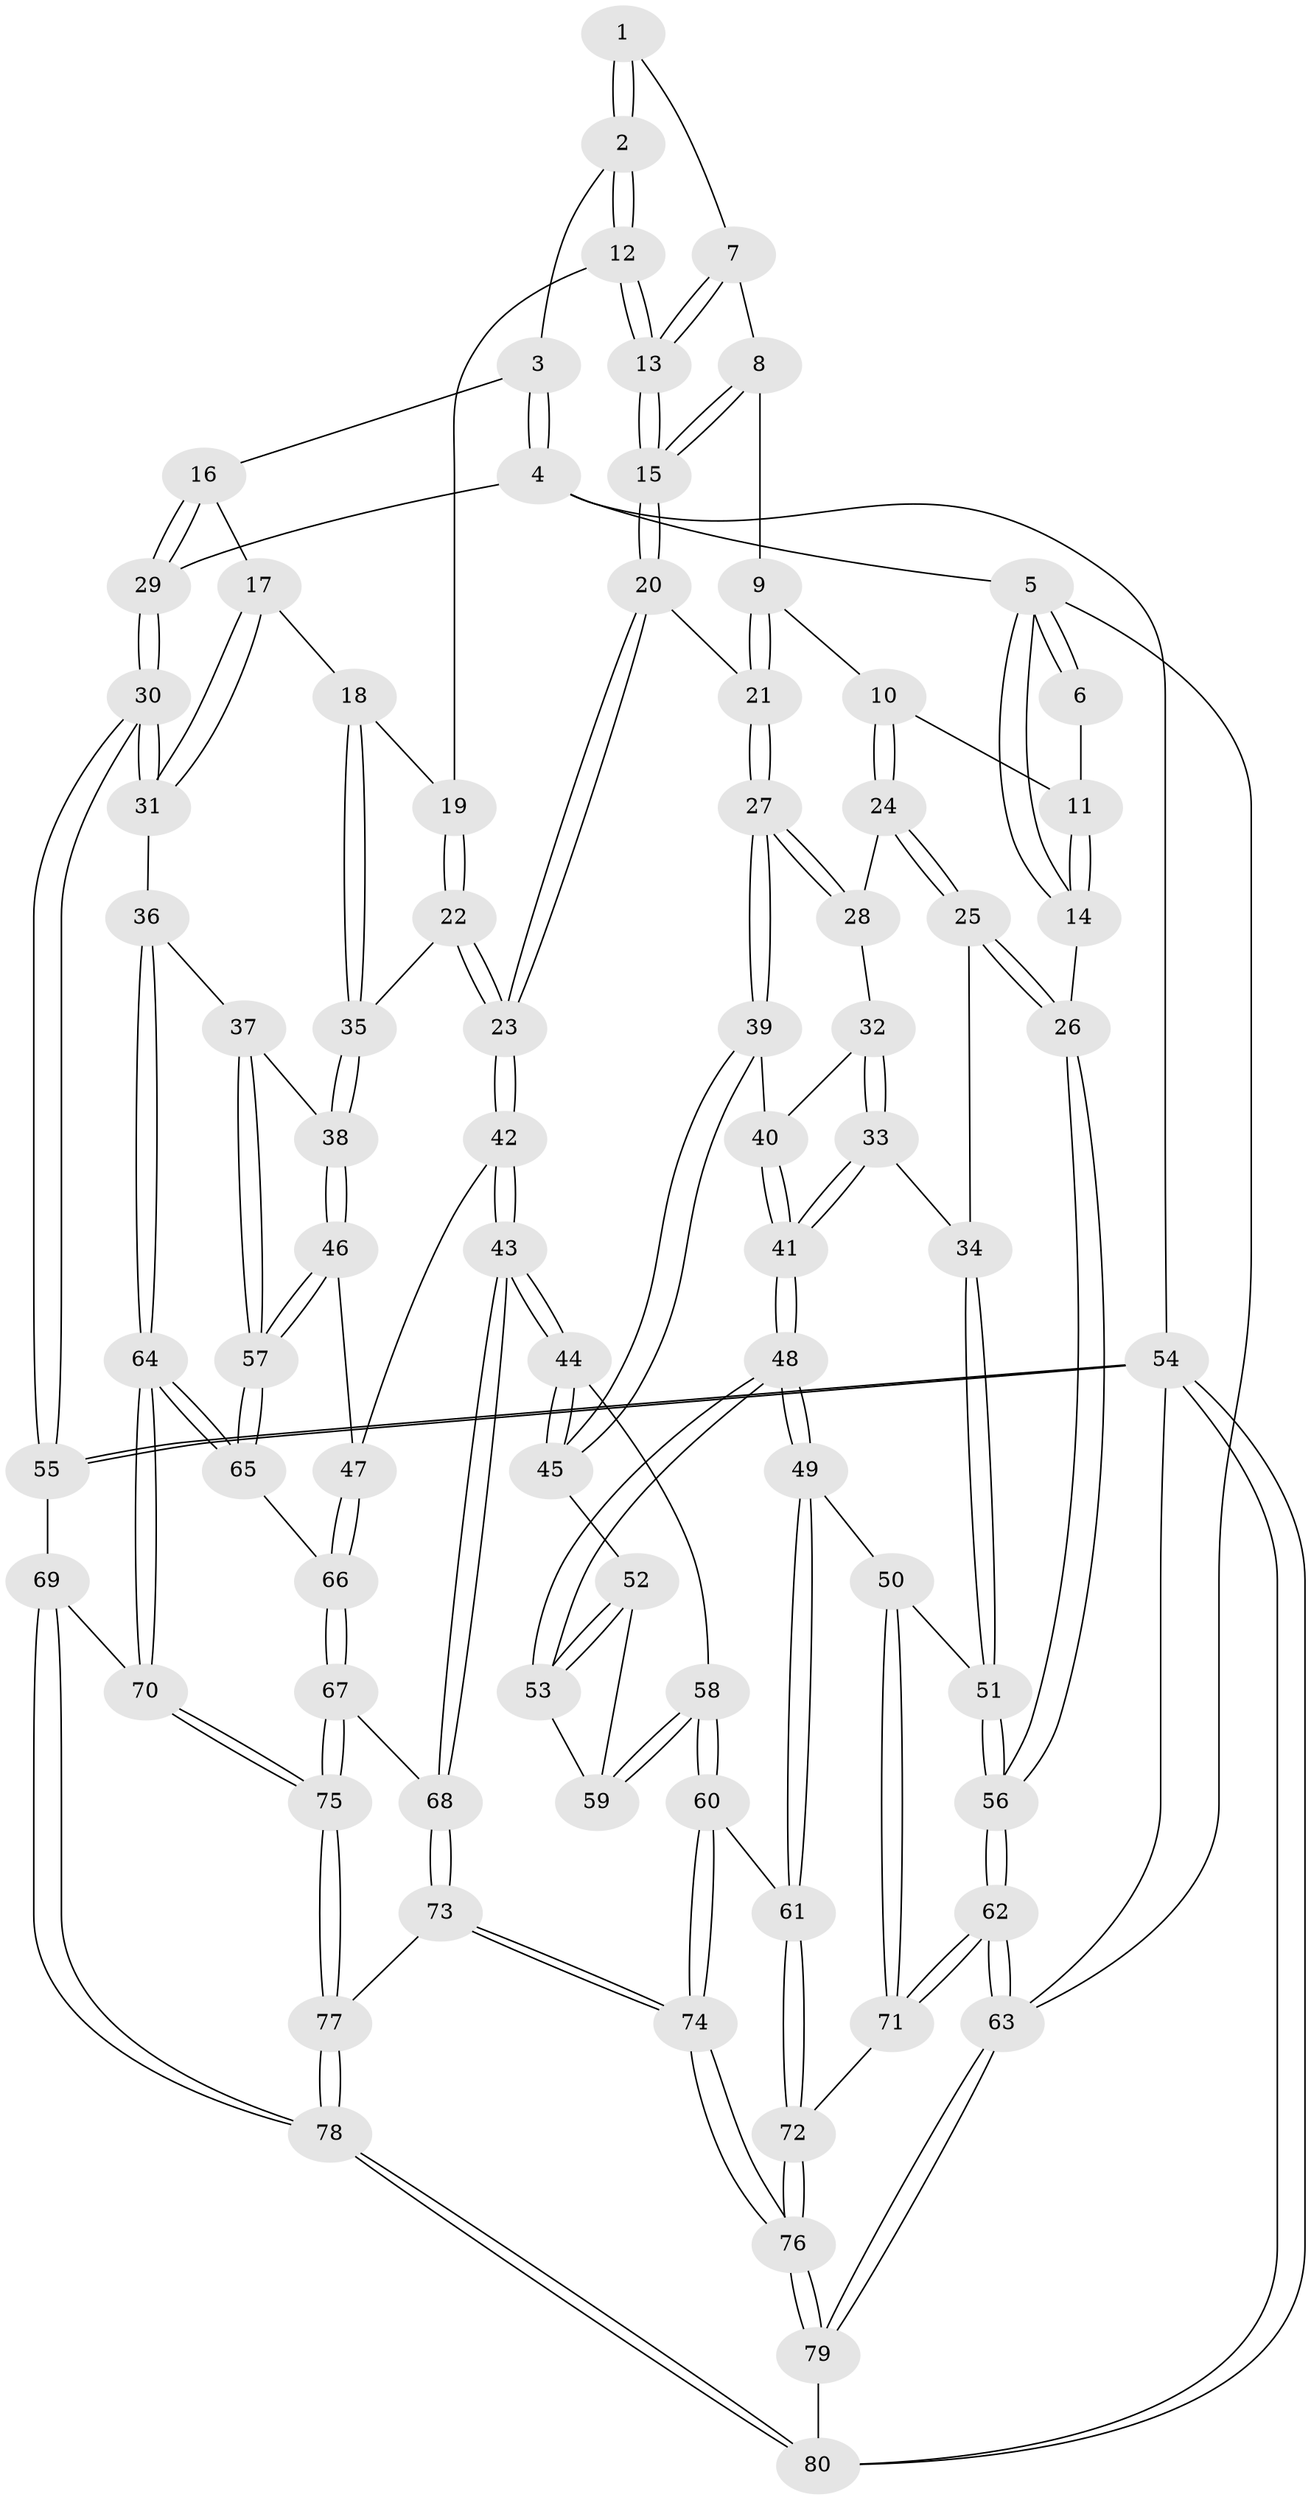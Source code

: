 // coarse degree distribution, {6: 0.125, 5: 0.3333333333333333, 3: 0.08333333333333333, 4: 0.4166666666666667, 2: 0.041666666666666664}
// Generated by graph-tools (version 1.1) at 2025/21/03/04/25 18:21:26]
// undirected, 80 vertices, 197 edges
graph export_dot {
graph [start="1"]
  node [color=gray90,style=filled];
  1 [pos="+0.4167124528773044+0"];
  2 [pos="+0.7324699264994471+0"];
  3 [pos="+0.9130735771249219+0"];
  4 [pos="+1+0"];
  5 [pos="+0+0"];
  6 [pos="+0.22854491180241335+0"];
  7 [pos="+0.38677796691172833+0"];
  8 [pos="+0.3625932926072354+0.06731766072350989"];
  9 [pos="+0.2349810730025334+0.1693762583029283"];
  10 [pos="+0.15015328793644855+0.173595948529574"];
  11 [pos="+0.14661569268355987+0.07922954160503427"];
  12 [pos="+0.6290711493357025+0.12338561861057848"];
  13 [pos="+0.5291329704134553+0.20611720833000963"];
  14 [pos="+0+0"];
  15 [pos="+0.4549901084767797+0.29075553402492577"];
  16 [pos="+0.8410970697787219+0.2600917200336864"];
  17 [pos="+0.8277913509877755+0.3078081885732795"];
  18 [pos="+0.7803814204841869+0.3327701814234111"];
  19 [pos="+0.6539942293546898+0.17641330912907519"];
  20 [pos="+0.44044930585600484+0.3396646291039072"];
  21 [pos="+0.4264133473830353+0.3461954140804009"];
  22 [pos="+0.6056522015522803+0.41322790870350196"];
  23 [pos="+0.6028786286235642+0.41429534221493086"];
  24 [pos="+0.06707538698834253+0.2615271583520179"];
  25 [pos="+0+0.3145303116232823"];
  26 [pos="+0+0.30939197786253153"];
  27 [pos="+0.3902322361268878+0.3809639179895854"];
  28 [pos="+0.19247795354570832+0.34993909283978314"];
  29 [pos="+1+0.18802988850263574"];
  30 [pos="+1+0.4486510423900872"];
  31 [pos="+1+0.4488589761159653"];
  32 [pos="+0.1836105142047207+0.4410492391500085"];
  33 [pos="+0.03658801834301334+0.4634396693951353"];
  34 [pos="+0.009764972853715371+0.4504117532738615"];
  35 [pos="+0.7416197968678389+0.3837653953580273"];
  36 [pos="+1+0.4821897350892687"];
  37 [pos="+0.9305628776914995+0.519110542154701"];
  38 [pos="+0.808382867012655+0.5098306368684636"];
  39 [pos="+0.37225470280117756+0.4446401962257661"];
  40 [pos="+0.1892536996675307+0.47427108728274514"];
  41 [pos="+0.1657525196585422+0.544970827059257"];
  42 [pos="+0.6031713289989893+0.5554612008748603"];
  43 [pos="+0.44592084936601106+0.6620753437303563"];
  44 [pos="+0.40432665881841506+0.6377972376928391"];
  45 [pos="+0.36661590004373645+0.49365535656595194"];
  46 [pos="+0.7784387073373126+0.5696796419165955"];
  47 [pos="+0.6777338523634237+0.61279986187438"];
  48 [pos="+0.1723463961556946+0.5595949705709892"];
  49 [pos="+0.13251557780162024+0.655159862341274"];
  50 [pos="+0.11211492923077394+0.6565014526663743"];
  51 [pos="+0.06008135970735632+0.6280869822748366"];
  52 [pos="+0.30469222531007606+0.5157832663355005"];
  53 [pos="+0.17362907421028714+0.5595774185099663"];
  54 [pos="+1+1"];
  55 [pos="+1+0.7888025834728182"];
  56 [pos="+0+0.6415460303275818"];
  57 [pos="+0.8576175550335107+0.6899849343249886"];
  58 [pos="+0.34534461703561714+0.6615721781644074"];
  59 [pos="+0.25151020810508135+0.6027397695456972"];
  60 [pos="+0.28105960702235266+0.7090185704579733"];
  61 [pos="+0.15945684760507162+0.6859060137775082"];
  62 [pos="+0+0.8537377930835093"];
  63 [pos="+0+1"];
  64 [pos="+0.8755209336367167+0.7230867223315537"];
  65 [pos="+0.8594268105590374+0.6992844973502419"];
  66 [pos="+0.6847216564157287+0.6873721297014056"];
  67 [pos="+0.672594394191795+0.7191348666896227"];
  68 [pos="+0.4510204736795617+0.6741436874753002"];
  69 [pos="+0.9903126200454273+0.7988441461075468"];
  70 [pos="+0.890437452404882+0.7563496145036804"];
  71 [pos="+0+0.8370911916998098"];
  72 [pos="+0.13664113323271065+0.8888632616095664"];
  73 [pos="+0.4740455430378104+0.8125419485636233"];
  74 [pos="+0.2694938448401301+0.9854003731023117"];
  75 [pos="+0.6750661969722136+0.8926837005061946"];
  76 [pos="+0.26380349039915035+0.9944453971537401"];
  77 [pos="+0.671288307839465+0.899771640740352"];
  78 [pos="+0.7246273756963113+1"];
  79 [pos="+0.2808064712937903+1"];
  80 [pos="+0.7244215185093008+1"];
  1 -- 2;
  1 -- 2;
  1 -- 7;
  2 -- 3;
  2 -- 12;
  2 -- 12;
  3 -- 4;
  3 -- 4;
  3 -- 16;
  4 -- 5;
  4 -- 29;
  4 -- 54;
  5 -- 6;
  5 -- 6;
  5 -- 14;
  5 -- 14;
  5 -- 63;
  6 -- 11;
  7 -- 8;
  7 -- 13;
  7 -- 13;
  8 -- 9;
  8 -- 15;
  8 -- 15;
  9 -- 10;
  9 -- 21;
  9 -- 21;
  10 -- 11;
  10 -- 24;
  10 -- 24;
  11 -- 14;
  11 -- 14;
  12 -- 13;
  12 -- 13;
  12 -- 19;
  13 -- 15;
  13 -- 15;
  14 -- 26;
  15 -- 20;
  15 -- 20;
  16 -- 17;
  16 -- 29;
  16 -- 29;
  17 -- 18;
  17 -- 31;
  17 -- 31;
  18 -- 19;
  18 -- 35;
  18 -- 35;
  19 -- 22;
  19 -- 22;
  20 -- 21;
  20 -- 23;
  20 -- 23;
  21 -- 27;
  21 -- 27;
  22 -- 23;
  22 -- 23;
  22 -- 35;
  23 -- 42;
  23 -- 42;
  24 -- 25;
  24 -- 25;
  24 -- 28;
  25 -- 26;
  25 -- 26;
  25 -- 34;
  26 -- 56;
  26 -- 56;
  27 -- 28;
  27 -- 28;
  27 -- 39;
  27 -- 39;
  28 -- 32;
  29 -- 30;
  29 -- 30;
  30 -- 31;
  30 -- 31;
  30 -- 55;
  30 -- 55;
  31 -- 36;
  32 -- 33;
  32 -- 33;
  32 -- 40;
  33 -- 34;
  33 -- 41;
  33 -- 41;
  34 -- 51;
  34 -- 51;
  35 -- 38;
  35 -- 38;
  36 -- 37;
  36 -- 64;
  36 -- 64;
  37 -- 38;
  37 -- 57;
  37 -- 57;
  38 -- 46;
  38 -- 46;
  39 -- 40;
  39 -- 45;
  39 -- 45;
  40 -- 41;
  40 -- 41;
  41 -- 48;
  41 -- 48;
  42 -- 43;
  42 -- 43;
  42 -- 47;
  43 -- 44;
  43 -- 44;
  43 -- 68;
  43 -- 68;
  44 -- 45;
  44 -- 45;
  44 -- 58;
  45 -- 52;
  46 -- 47;
  46 -- 57;
  46 -- 57;
  47 -- 66;
  47 -- 66;
  48 -- 49;
  48 -- 49;
  48 -- 53;
  48 -- 53;
  49 -- 50;
  49 -- 61;
  49 -- 61;
  50 -- 51;
  50 -- 71;
  50 -- 71;
  51 -- 56;
  51 -- 56;
  52 -- 53;
  52 -- 53;
  52 -- 59;
  53 -- 59;
  54 -- 55;
  54 -- 55;
  54 -- 80;
  54 -- 80;
  54 -- 63;
  55 -- 69;
  56 -- 62;
  56 -- 62;
  57 -- 65;
  57 -- 65;
  58 -- 59;
  58 -- 59;
  58 -- 60;
  58 -- 60;
  60 -- 61;
  60 -- 74;
  60 -- 74;
  61 -- 72;
  61 -- 72;
  62 -- 63;
  62 -- 63;
  62 -- 71;
  62 -- 71;
  63 -- 79;
  63 -- 79;
  64 -- 65;
  64 -- 65;
  64 -- 70;
  64 -- 70;
  65 -- 66;
  66 -- 67;
  66 -- 67;
  67 -- 68;
  67 -- 75;
  67 -- 75;
  68 -- 73;
  68 -- 73;
  69 -- 70;
  69 -- 78;
  69 -- 78;
  70 -- 75;
  70 -- 75;
  71 -- 72;
  72 -- 76;
  72 -- 76;
  73 -- 74;
  73 -- 74;
  73 -- 77;
  74 -- 76;
  74 -- 76;
  75 -- 77;
  75 -- 77;
  76 -- 79;
  76 -- 79;
  77 -- 78;
  77 -- 78;
  78 -- 80;
  78 -- 80;
  79 -- 80;
}
